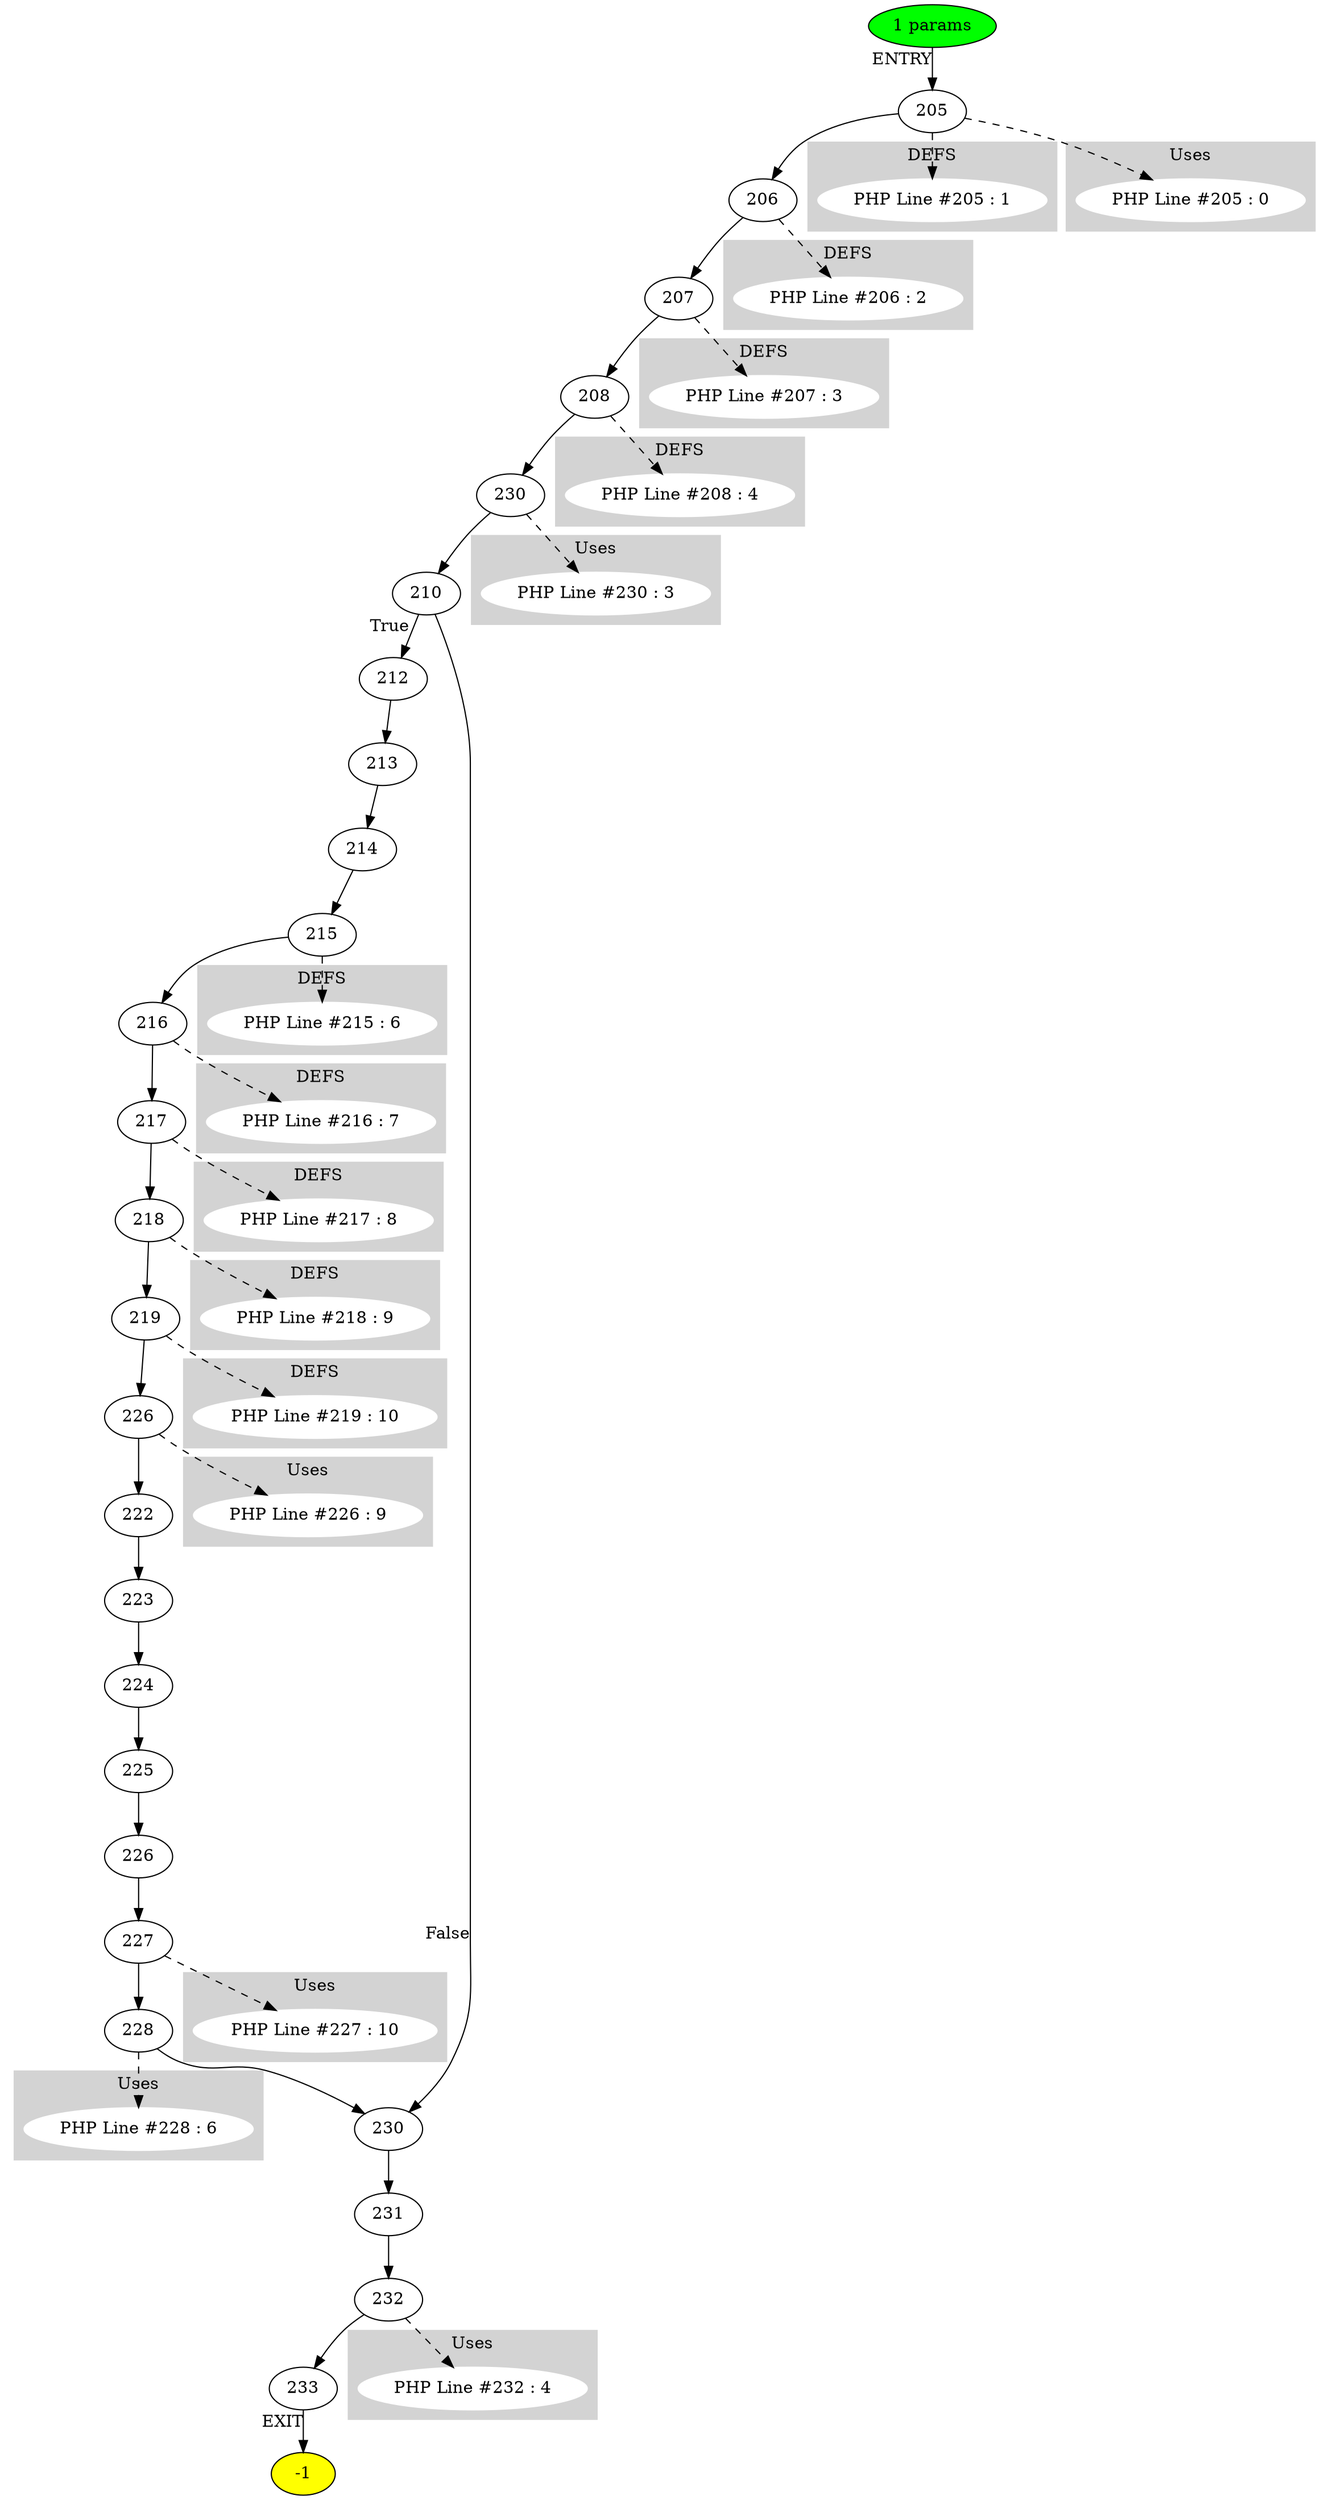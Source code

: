 digraph testName {
0 [label="205" tooltip="FPushFuncD
String
CGetL
Concat
FPassCE
FCall
UnboxR
SetL
PopC
"];
1 [label="206" tooltip="FPushFuncD
FPassM
True
FPassCE
FCall
UnboxR
SetL
PopC
"];
2 [label="207" tooltip="CGetM
SetL
PopC
"];
3 [label="208" tooltip="Array
SetL
PopC
"];
4 [label="230" tooltip="CGetL
IterInit
"];
5 [label="210" tooltip="FPushFuncD
FPassM
String
FPassCE
FCall
UnboxR
JmpNZ
"];
6 [label="212" tooltip="CGetM
"];
7 [label="213" tooltip="CGetM
"];
8 [label="214" tooltip="Array
"];
9 [label="215" tooltip="NewStructArray
SetL
PopC
"];
10 [label="216" tooltip="FPushFuncD
String
CGetM
String
Concat
Concat
FPassCE
FCall
UnboxR
SetL
PopC
"];
11 [label="217" tooltip="FPushFuncD
FPassM
True
FPassCE
FCall
UnboxR
SetL
PopC
"];
12 [label="218" tooltip="CGetM
SetL
PopC
"];
13 [label="219" tooltip="Array
SetL
PopC
"];
14 [label="226" tooltip="CGetL
IterInit
"];
15 [label="222" tooltip="CGetM
"];
16 [label="223" tooltip="CGetM
"];
17 [label="224" tooltip="CGetM
"];
18 [label="225" tooltip="NewStructArray
SetM
PopC
"];
19 [label="226" tooltip="IterNext
"];
20 [label="227" tooltip="CGetL
SetM
PopC
"];
21 [label="228" tooltip="CGetL
SetM
PopC
"];
22 [label="230" tooltip="IterNext
"];
23 [label="231" tooltip="FPushFuncD
String
FPassCE
FCall
PopR
"];
24 [label="232" tooltip="CGetL
RetC
"];
25 [label="233" tooltip="IterFree
Unwind
IterFree
Unwind
"];
0 -> 1;
1 -> 2;
2 -> 3;
3 -> 4;
4 -> 5;
5 -> 6[xlabel="True"];
5 -> 22[xlabel="False"];
6 -> 7;
7 -> 8;
8 -> 9;
9 -> 10;
10 -> 11;
11 -> 12;
12 -> 13;
13 -> 14;
14 -> 15;
15 -> 16;
16 -> 17;
17 -> 18;
18 -> 19;
19 -> 20;
20 -> 21;
21 -> 22;
22 -> 23;
23 -> 24;
24 -> 25;
-2 -> 0[xlabel="ENTRY"];
25 -> -1[xlabel="EXIT"];
-2 [fillcolor = green, style = filled]-1 [fillcolor= yellow, style = filled] subgraph cluster_g_0 { style=filled; color=lightgrey; node [style=filled,color=white]; g_0[label= "PHP Line #205 : 1"];label = "DEFS";}
0 -> g_0 [style="dashed"];
subgraph cluster_g_1 { style=filled; color=lightgrey; node [style=filled,color=white]; g_1[label= "PHP Line #206 : 2"];label = "DEFS";}
1 -> g_1 [style="dashed"];
subgraph cluster_g_2 { style=filled; color=lightgrey; node [style=filled,color=white]; g_2[label= "PHP Line #207 : 3"];label = "DEFS";}
2 -> g_2 [style="dashed"];
subgraph cluster_g_3 { style=filled; color=lightgrey; node [style=filled,color=white]; g_3[label= "PHP Line #208 : 4"];label = "DEFS";}
3 -> g_3 [style="dashed"];
subgraph cluster_g_9 { style=filled; color=lightgrey; node [style=filled,color=white]; g_9[label= "PHP Line #215 : 6"];label = "DEFS";}
9 -> g_9 [style="dashed"];
subgraph cluster_g_10 { style=filled; color=lightgrey; node [style=filled,color=white]; g_10[label= "PHP Line #216 : 7"];label = "DEFS";}
10 -> g_10 [style="dashed"];
subgraph cluster_g_11 { style=filled; color=lightgrey; node [style=filled,color=white]; g_11[label= "PHP Line #217 : 8"];label = "DEFS";}
11 -> g_11 [style="dashed"];
subgraph cluster_g_12 { style=filled; color=lightgrey; node [style=filled,color=white]; g_12[label= "PHP Line #218 : 9"];label = "DEFS";}
12 -> g_12 [style="dashed"];
subgraph cluster_g_13 { style=filled; color=lightgrey; node [style=filled,color=white]; g_13[label= "PHP Line #219 : 10"];label = "DEFS";}
13 -> g_13 [style="dashed"];
subgraph cluster_use_0 { style=filled; color=lightgrey; node [style=filled,color=white]; use_0_0[label= "PHP Line #205 : 0"];label = "Uses";}
0 -> use_0_0 [style="dashed"];
subgraph cluster_use_4 { style=filled; color=lightgrey; node [style=filled,color=white]; use_4_3[label= "PHP Line #230 : 3"];label = "Uses";}
4 -> use_4_3 [style="dashed"];
subgraph cluster_use_14 { style=filled; color=lightgrey; node [style=filled,color=white]; use_14_9[label= "PHP Line #226 : 9"];label = "Uses";}
14 -> use_14_9 [style="dashed"];
subgraph cluster_use_20 { style=filled; color=lightgrey; node [style=filled,color=white]; use_20_10[label= "PHP Line #227 : 10"];label = "Uses";}
20 -> use_20_10 [style="dashed"];
subgraph cluster_use_21 { style=filled; color=lightgrey; node [style=filled,color=white]; use_21_6[label= "PHP Line #228 : 6"];label = "Uses";}
21 -> use_21_6 [style="dashed"];
subgraph cluster_use_24 { style=filled; color=lightgrey; node [style=filled,color=white]; use_24_4[label= "PHP Line #232 : 4"];label = "Uses";}
24 -> use_24_4 [style="dashed"];
-2 [label="1 params"];
}

